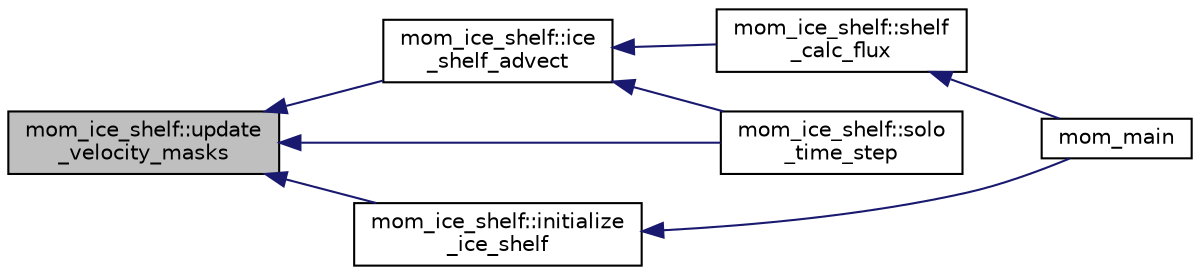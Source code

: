 digraph "mom_ice_shelf::update_velocity_masks"
{
 // INTERACTIVE_SVG=YES
  edge [fontname="Helvetica",fontsize="10",labelfontname="Helvetica",labelfontsize="10"];
  node [fontname="Helvetica",fontsize="10",shape=record];
  rankdir="LR";
  Node429 [label="mom_ice_shelf::update\l_velocity_masks",height=0.2,width=0.4,color="black", fillcolor="grey75", style="filled", fontcolor="black"];
  Node429 -> Node430 [dir="back",color="midnightblue",fontsize="10",style="solid",fontname="Helvetica"];
  Node430 [label="mom_ice_shelf::ice\l_shelf_advect",height=0.2,width=0.4,color="black", fillcolor="white", style="filled",URL="$namespacemom__ice__shelf.html#a6a07543d5e828b759f18def33ca4feda"];
  Node430 -> Node431 [dir="back",color="midnightblue",fontsize="10",style="solid",fontname="Helvetica"];
  Node431 [label="mom_ice_shelf::shelf\l_calc_flux",height=0.2,width=0.4,color="black", fillcolor="white", style="filled",URL="$namespacemom__ice__shelf.html#a3b0e0cc9f36c5197236cc05867b780df",tooltip="Calculates fluxes between the ocean and ice-shelf using the three-equations formulation (optional to ..."];
  Node431 -> Node432 [dir="back",color="midnightblue",fontsize="10",style="solid",fontname="Helvetica"];
  Node432 [label="mom_main",height=0.2,width=0.4,color="black", fillcolor="white", style="filled",URL="$MOM__driver_8F90.html#a08fffeb2d8e8acbf9ed4609be6d258c6"];
  Node430 -> Node433 [dir="back",color="midnightblue",fontsize="10",style="solid",fontname="Helvetica"];
  Node433 [label="mom_ice_shelf::solo\l_time_step",height=0.2,width=0.4,color="black", fillcolor="white", style="filled",URL="$namespacemom__ice__shelf.html#ac084bdc5be4e708e3263488e9574a3c9"];
  Node429 -> Node434 [dir="back",color="midnightblue",fontsize="10",style="solid",fontname="Helvetica"];
  Node434 [label="mom_ice_shelf::initialize\l_ice_shelf",height=0.2,width=0.4,color="black", fillcolor="white", style="filled",URL="$namespacemom__ice__shelf.html#ae315e8464ef8a20062e3bccb61886755",tooltip="Initializes shelf model data, parameters and diagnostics. "];
  Node434 -> Node432 [dir="back",color="midnightblue",fontsize="10",style="solid",fontname="Helvetica"];
  Node429 -> Node433 [dir="back",color="midnightblue",fontsize="10",style="solid",fontname="Helvetica"];
}
